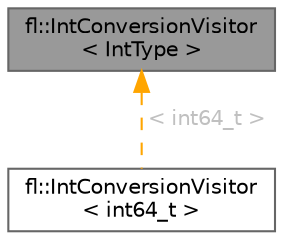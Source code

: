 digraph "fl::IntConversionVisitor&lt; IntType &gt;"
{
 // INTERACTIVE_SVG=YES
 // LATEX_PDF_SIZE
  bgcolor="transparent";
  edge [fontname=Helvetica,fontsize=10,labelfontname=Helvetica,labelfontsize=10];
  node [fontname=Helvetica,fontsize=10,shape=box,height=0.2,width=0.4];
  Node1 [id="Node000001",label="fl::IntConversionVisitor\l\< IntType \>",height=0.2,width=0.4,color="gray40", fillcolor="grey60", style="filled", fontcolor="black",tooltip=" "];
  Node1 -> Node2 [id="edge1_Node000001_Node000002",dir="back",color="orange",style="dashed",tooltip=" ",label=" \< int64_t \>",fontcolor="grey" ];
  Node2 [id="Node000002",label="fl::IntConversionVisitor\l\< int64_t \>",height=0.2,width=0.4,color="gray40", fillcolor="white", style="filled",URL="$d2/d26/structfl_1_1_int_conversion_visitor_3_01int64__t_01_4.html",tooltip=" "];
}
